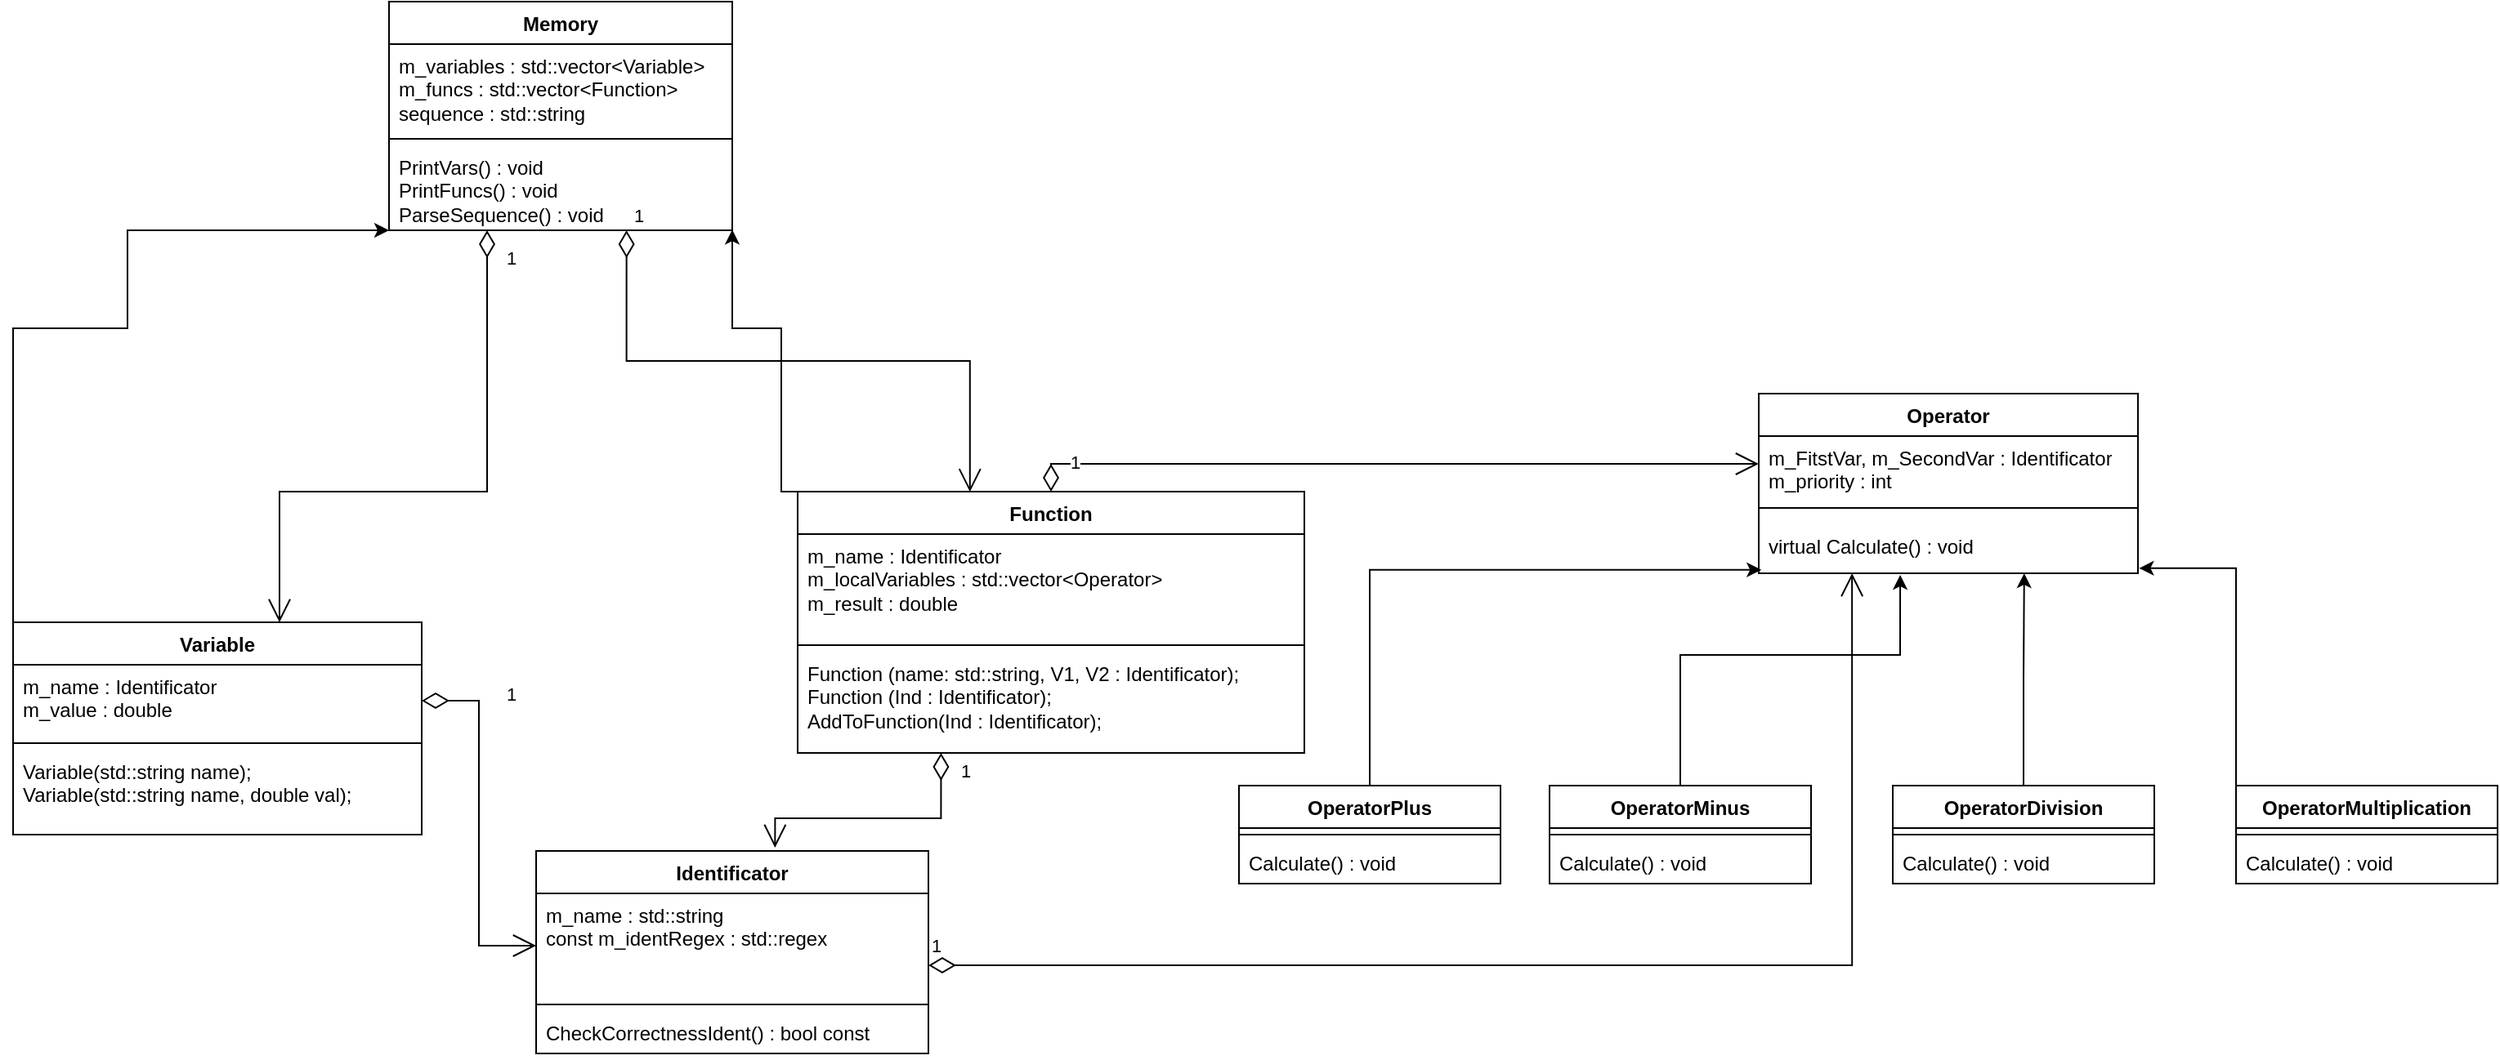 <mxfile version="21.2.9" type="github">
  <diagram name="Страница 1" id="x9g9l3usQ-QOyfGejqmz">
    <mxGraphModel dx="1593" dy="5565" grid="1" gridSize="10" guides="1" tooltips="1" connect="1" arrows="1" fold="1" page="1" pageScale="1" pageWidth="3300" pageHeight="4681" math="0" shadow="0">
      <root>
        <mxCell id="0" />
        <mxCell id="1" parent="0" />
        <mxCell id="ym8uFMl7tPYBPbURHmON-7" value="Memory" style="swimlane;fontStyle=1;align=center;verticalAlign=top;childLayout=stackLayout;horizontal=1;startSize=26;horizontalStack=0;resizeParent=1;resizeParentMax=0;resizeLast=0;collapsible=1;marginBottom=0;whiteSpace=wrap;html=1;" parent="1" vertex="1">
          <mxGeometry x="310" y="-1230" width="210" height="140" as="geometry" />
        </mxCell>
        <mxCell id="ym8uFMl7tPYBPbURHmON-8" value="m_variables : std::vector&amp;lt;Variable&amp;gt;&lt;br&gt;m_funcs : std::vector&amp;lt;Function&amp;gt;&lt;br&gt;sequence : std::string" style="text;strokeColor=none;fillColor=none;align=left;verticalAlign=top;spacingLeft=4;spacingRight=4;overflow=hidden;rotatable=0;points=[[0,0.5],[1,0.5]];portConstraint=eastwest;whiteSpace=wrap;html=1;" parent="ym8uFMl7tPYBPbURHmON-7" vertex="1">
          <mxGeometry y="26" width="210" height="54" as="geometry" />
        </mxCell>
        <mxCell id="ym8uFMl7tPYBPbURHmON-9" value="" style="line;strokeWidth=1;fillColor=none;align=left;verticalAlign=middle;spacingTop=-1;spacingLeft=3;spacingRight=3;rotatable=0;labelPosition=right;points=[];portConstraint=eastwest;strokeColor=inherit;" parent="ym8uFMl7tPYBPbURHmON-7" vertex="1">
          <mxGeometry y="80" width="210" height="8" as="geometry" />
        </mxCell>
        <mxCell id="ym8uFMl7tPYBPbURHmON-10" value="PrintVars() : void&lt;br&gt;PrintFuncs() : void&lt;br&gt;ParseSequence() : void" style="text;strokeColor=none;fillColor=none;align=left;verticalAlign=top;spacingLeft=4;spacingRight=4;overflow=hidden;rotatable=0;points=[[0,0.5],[1,0.5]];portConstraint=eastwest;whiteSpace=wrap;html=1;" parent="ym8uFMl7tPYBPbURHmON-7" vertex="1">
          <mxGeometry y="88" width="210" height="52" as="geometry" />
        </mxCell>
        <mxCell id="ym8uFMl7tPYBPbURHmON-17" value="Identificator" style="swimlane;fontStyle=1;align=center;verticalAlign=top;childLayout=stackLayout;horizontal=1;startSize=26;horizontalStack=0;resizeParent=1;resizeParentMax=0;resizeLast=0;collapsible=1;marginBottom=0;whiteSpace=wrap;html=1;" parent="1" vertex="1">
          <mxGeometry x="400" y="-710" width="240" height="124" as="geometry" />
        </mxCell>
        <mxCell id="ym8uFMl7tPYBPbURHmON-18" value="m_name : std::string&lt;br&gt;const m_identRegex : std::regex" style="text;strokeColor=none;fillColor=none;align=left;verticalAlign=top;spacingLeft=4;spacingRight=4;overflow=hidden;rotatable=0;points=[[0,0.5],[1,0.5]];portConstraint=eastwest;whiteSpace=wrap;html=1;" parent="ym8uFMl7tPYBPbURHmON-17" vertex="1">
          <mxGeometry y="26" width="240" height="64" as="geometry" />
        </mxCell>
        <mxCell id="ym8uFMl7tPYBPbURHmON-19" value="" style="line;strokeWidth=1;fillColor=none;align=left;verticalAlign=middle;spacingTop=-1;spacingLeft=3;spacingRight=3;rotatable=0;labelPosition=right;points=[];portConstraint=eastwest;strokeColor=inherit;" parent="ym8uFMl7tPYBPbURHmON-17" vertex="1">
          <mxGeometry y="90" width="240" height="8" as="geometry" />
        </mxCell>
        <mxCell id="ym8uFMl7tPYBPbURHmON-20" value="СheckСorrectnessIdent() : bool const" style="text;strokeColor=none;fillColor=none;align=left;verticalAlign=top;spacingLeft=4;spacingRight=4;overflow=hidden;rotatable=0;points=[[0,0.5],[1,0.5]];portConstraint=eastwest;whiteSpace=wrap;html=1;" parent="ym8uFMl7tPYBPbURHmON-17" vertex="1">
          <mxGeometry y="98" width="240" height="26" as="geometry" />
        </mxCell>
        <mxCell id="ym8uFMl7tPYBPbURHmON-22" value="1" style="endArrow=open;html=1;endSize=12;startArrow=diamondThin;startSize=14;startFill=0;edgeStyle=orthogonalEdgeStyle;align=left;verticalAlign=bottom;rounded=0;entryX=0;entryY=0.5;entryDx=0;entryDy=0;exitX=1;exitY=0.5;exitDx=0;exitDy=0;" parent="1" source="ym8uFMl7tPYBPbURHmON-34" target="ym8uFMl7tPYBPbURHmON-18" edge="1">
          <mxGeometry x="-0.638" y="15" relative="1" as="geometry">
            <mxPoint x="324" y="-832" as="sourcePoint" />
            <mxPoint x="440" y="-920" as="targetPoint" />
            <Array as="points" />
            <mxPoint as="offset" />
          </mxGeometry>
        </mxCell>
        <mxCell id="ym8uFMl7tPYBPbURHmON-24" value="1" style="endArrow=open;html=1;endSize=12;startArrow=diamondThin;startSize=14;startFill=0;edgeStyle=orthogonalEdgeStyle;align=left;verticalAlign=bottom;rounded=0;" parent="1" source="ym8uFMl7tPYBPbURHmON-10" target="ym8uFMl7tPYBPbURHmON-33" edge="1">
          <mxGeometry x="-0.86" y="10" relative="1" as="geometry">
            <mxPoint x="370" y="-910" as="sourcePoint" />
            <mxPoint x="244" y="-880" as="targetPoint" />
            <Array as="points">
              <mxPoint x="370" y="-930" />
              <mxPoint x="243" y="-930" />
            </Array>
            <mxPoint as="offset" />
          </mxGeometry>
        </mxCell>
        <mxCell id="qElUNPFrPPp3Bcx7s2i_-33" style="edgeStyle=orthogonalEdgeStyle;rounded=0;orthogonalLoop=1;jettySize=auto;html=1;exitX=0;exitY=0;exitDx=0;exitDy=0;entryX=1;entryY=0.993;entryDx=0;entryDy=0;entryPerimeter=0;" edge="1" parent="1" source="ym8uFMl7tPYBPbURHmON-25" target="ym8uFMl7tPYBPbURHmON-10">
          <mxGeometry relative="1" as="geometry">
            <Array as="points">
              <mxPoint x="550" y="-1030" />
              <mxPoint x="520" y="-1030" />
            </Array>
          </mxGeometry>
        </mxCell>
        <mxCell id="ym8uFMl7tPYBPbURHmON-25" value="Function" style="swimlane;fontStyle=1;align=center;verticalAlign=top;childLayout=stackLayout;horizontal=1;startSize=26;horizontalStack=0;resizeParent=1;resizeParentMax=0;resizeLast=0;collapsible=1;marginBottom=0;whiteSpace=wrap;html=1;" parent="1" vertex="1">
          <mxGeometry x="560" y="-930" width="310" height="160" as="geometry" />
        </mxCell>
        <mxCell id="ym8uFMl7tPYBPbURHmON-26" value="m_name : Identificator&lt;br&gt;m_localVariables : std::vector&amp;lt;Operator&amp;gt;&lt;br&gt;m_result : double" style="text;strokeColor=none;fillColor=none;align=left;verticalAlign=top;spacingLeft=4;spacingRight=4;overflow=hidden;rotatable=0;points=[[0,0.5],[1,0.5]];portConstraint=eastwest;whiteSpace=wrap;html=1;" parent="ym8uFMl7tPYBPbURHmON-25" vertex="1">
          <mxGeometry y="26" width="310" height="64" as="geometry" />
        </mxCell>
        <mxCell id="ym8uFMl7tPYBPbURHmON-27" value="" style="line;strokeWidth=1;fillColor=none;align=left;verticalAlign=middle;spacingTop=-1;spacingLeft=3;spacingRight=3;rotatable=0;labelPosition=right;points=[];portConstraint=eastwest;strokeColor=inherit;" parent="ym8uFMl7tPYBPbURHmON-25" vertex="1">
          <mxGeometry y="90" width="310" height="8" as="geometry" />
        </mxCell>
        <mxCell id="ym8uFMl7tPYBPbURHmON-28" value="Function (name: std::string, V1, V2 : Identificator);&lt;br&gt;Function (Ind : Identificator);&lt;br&gt;AddToFunction(Ind : Identificator);" style="text;strokeColor=none;fillColor=none;align=left;verticalAlign=top;spacingLeft=4;spacingRight=4;overflow=hidden;rotatable=0;points=[[0,0.5],[1,0.5]];portConstraint=eastwest;whiteSpace=wrap;html=1;" parent="ym8uFMl7tPYBPbURHmON-25" vertex="1">
          <mxGeometry y="98" width="310" height="62" as="geometry" />
        </mxCell>
        <mxCell id="qElUNPFrPPp3Bcx7s2i_-32" style="edgeStyle=orthogonalEdgeStyle;rounded=0;orthogonalLoop=1;jettySize=auto;html=1;exitX=0;exitY=0;exitDx=0;exitDy=0;entryX=0;entryY=1;entryDx=0;entryDy=0;" edge="1" parent="1" source="ym8uFMl7tPYBPbURHmON-33" target="ym8uFMl7tPYBPbURHmON-7">
          <mxGeometry relative="1" as="geometry">
            <Array as="points">
              <mxPoint x="150" y="-1030" />
            </Array>
          </mxGeometry>
        </mxCell>
        <mxCell id="ym8uFMl7tPYBPbURHmON-33" value="Variable" style="swimlane;fontStyle=1;align=center;verticalAlign=top;childLayout=stackLayout;horizontal=1;startSize=26;horizontalStack=0;resizeParent=1;resizeParentMax=0;resizeLast=0;collapsible=1;marginBottom=0;whiteSpace=wrap;html=1;" parent="1" vertex="1">
          <mxGeometry x="80" y="-850" width="250" height="130" as="geometry" />
        </mxCell>
        <mxCell id="ym8uFMl7tPYBPbURHmON-34" value="m_name : Identificator&lt;br&gt;m_value : double" style="text;strokeColor=none;fillColor=none;align=left;verticalAlign=top;spacingLeft=4;spacingRight=4;overflow=hidden;rotatable=0;points=[[0,0.5],[1,0.5]];portConstraint=eastwest;whiteSpace=wrap;html=1;" parent="ym8uFMl7tPYBPbURHmON-33" vertex="1">
          <mxGeometry y="26" width="250" height="44" as="geometry" />
        </mxCell>
        <mxCell id="ym8uFMl7tPYBPbURHmON-35" value="" style="line;strokeWidth=1;fillColor=none;align=left;verticalAlign=middle;spacingTop=-1;spacingLeft=3;spacingRight=3;rotatable=0;labelPosition=right;points=[];portConstraint=eastwest;strokeColor=inherit;" parent="ym8uFMl7tPYBPbURHmON-33" vertex="1">
          <mxGeometry y="70" width="250" height="8" as="geometry" />
        </mxCell>
        <mxCell id="ym8uFMl7tPYBPbURHmON-36" value="Variable(std::string name);&lt;br&gt;Variable(std::string name, double val);" style="text;strokeColor=none;fillColor=none;align=left;verticalAlign=top;spacingLeft=4;spacingRight=4;overflow=hidden;rotatable=0;points=[[0,0.5],[1,0.5]];portConstraint=eastwest;whiteSpace=wrap;html=1;" parent="ym8uFMl7tPYBPbURHmON-33" vertex="1">
          <mxGeometry y="78" width="250" height="52" as="geometry" />
        </mxCell>
        <mxCell id="qElUNPFrPPp3Bcx7s2i_-1" value="Operator&lt;br&gt;" style="swimlane;fontStyle=1;align=center;verticalAlign=top;childLayout=stackLayout;horizontal=1;startSize=26;horizontalStack=0;resizeParent=1;resizeParentMax=0;resizeLast=0;collapsible=1;marginBottom=0;whiteSpace=wrap;html=1;" vertex="1" parent="1">
          <mxGeometry x="1148" y="-990" width="232" height="110" as="geometry" />
        </mxCell>
        <mxCell id="qElUNPFrPPp3Bcx7s2i_-2" value="m_FitstVar, m_SecondVar : Identificator&lt;br&gt;m_priority : int" style="text;strokeColor=none;fillColor=none;align=left;verticalAlign=top;spacingLeft=4;spacingRight=4;overflow=hidden;rotatable=0;points=[[0,0.5],[1,0.5]];portConstraint=eastwest;whiteSpace=wrap;html=1;" vertex="1" parent="qElUNPFrPPp3Bcx7s2i_-1">
          <mxGeometry y="26" width="232" height="34" as="geometry" />
        </mxCell>
        <mxCell id="qElUNPFrPPp3Bcx7s2i_-3" value="" style="line;strokeWidth=1;fillColor=none;align=left;verticalAlign=middle;spacingTop=-1;spacingLeft=3;spacingRight=3;rotatable=0;labelPosition=right;points=[];portConstraint=eastwest;strokeColor=inherit;" vertex="1" parent="qElUNPFrPPp3Bcx7s2i_-1">
          <mxGeometry y="60" width="232" height="20" as="geometry" />
        </mxCell>
        <mxCell id="qElUNPFrPPp3Bcx7s2i_-4" value="virtual Calculate() : void" style="text;strokeColor=none;fillColor=none;align=left;verticalAlign=top;spacingLeft=4;spacingRight=4;overflow=hidden;rotatable=0;points=[[0,0.5],[1,0.5]];portConstraint=eastwest;whiteSpace=wrap;html=1;" vertex="1" parent="qElUNPFrPPp3Bcx7s2i_-1">
          <mxGeometry y="80" width="232" height="30" as="geometry" />
        </mxCell>
        <mxCell id="qElUNPFrPPp3Bcx7s2i_-29" style="edgeStyle=orthogonalEdgeStyle;rounded=0;orthogonalLoop=1;jettySize=auto;html=1;exitX=0.5;exitY=0;exitDx=0;exitDy=0;entryX=0.007;entryY=0.931;entryDx=0;entryDy=0;entryPerimeter=0;" edge="1" parent="1" source="qElUNPFrPPp3Bcx7s2i_-5" target="qElUNPFrPPp3Bcx7s2i_-4">
          <mxGeometry relative="1" as="geometry" />
        </mxCell>
        <mxCell id="qElUNPFrPPp3Bcx7s2i_-5" value="OperatorPlus" style="swimlane;fontStyle=1;align=center;verticalAlign=top;childLayout=stackLayout;horizontal=1;startSize=26;horizontalStack=0;resizeParent=1;resizeParentMax=0;resizeLast=0;collapsible=1;marginBottom=0;whiteSpace=wrap;html=1;" vertex="1" parent="1">
          <mxGeometry x="830" y="-750" width="160" height="60" as="geometry" />
        </mxCell>
        <mxCell id="qElUNPFrPPp3Bcx7s2i_-7" value="" style="line;strokeWidth=1;fillColor=none;align=left;verticalAlign=middle;spacingTop=-1;spacingLeft=3;spacingRight=3;rotatable=0;labelPosition=right;points=[];portConstraint=eastwest;strokeColor=inherit;" vertex="1" parent="qElUNPFrPPp3Bcx7s2i_-5">
          <mxGeometry y="26" width="160" height="8" as="geometry" />
        </mxCell>
        <mxCell id="qElUNPFrPPp3Bcx7s2i_-8" value="Calculate() : void" style="text;strokeColor=none;fillColor=none;align=left;verticalAlign=top;spacingLeft=4;spacingRight=4;overflow=hidden;rotatable=0;points=[[0,0.5],[1,0.5]];portConstraint=eastwest;whiteSpace=wrap;html=1;" vertex="1" parent="qElUNPFrPPp3Bcx7s2i_-5">
          <mxGeometry y="34" width="160" height="26" as="geometry" />
        </mxCell>
        <mxCell id="qElUNPFrPPp3Bcx7s2i_-24" style="edgeStyle=orthogonalEdgeStyle;rounded=0;orthogonalLoop=1;jettySize=auto;html=1;exitX=0.5;exitY=0;exitDx=0;exitDy=0;entryX=0.373;entryY=1.034;entryDx=0;entryDy=0;entryPerimeter=0;" edge="1" parent="1" source="qElUNPFrPPp3Bcx7s2i_-9" target="qElUNPFrPPp3Bcx7s2i_-4">
          <mxGeometry relative="1" as="geometry">
            <Array as="points">
              <mxPoint x="1100" y="-830" />
              <mxPoint x="1235" y="-830" />
            </Array>
          </mxGeometry>
        </mxCell>
        <mxCell id="qElUNPFrPPp3Bcx7s2i_-9" value="OperatorMinus" style="swimlane;fontStyle=1;align=center;verticalAlign=top;childLayout=stackLayout;horizontal=1;startSize=26;horizontalStack=0;resizeParent=1;resizeParentMax=0;resizeLast=0;collapsible=1;marginBottom=0;whiteSpace=wrap;html=1;" vertex="1" parent="1">
          <mxGeometry x="1020" y="-750" width="160" height="60" as="geometry" />
        </mxCell>
        <mxCell id="qElUNPFrPPp3Bcx7s2i_-11" value="" style="line;strokeWidth=1;fillColor=none;align=left;verticalAlign=middle;spacingTop=-1;spacingLeft=3;spacingRight=3;rotatable=0;labelPosition=right;points=[];portConstraint=eastwest;strokeColor=inherit;" vertex="1" parent="qElUNPFrPPp3Bcx7s2i_-9">
          <mxGeometry y="26" width="160" height="8" as="geometry" />
        </mxCell>
        <mxCell id="qElUNPFrPPp3Bcx7s2i_-12" value="Calculate() : void" style="text;strokeColor=none;fillColor=none;align=left;verticalAlign=top;spacingLeft=4;spacingRight=4;overflow=hidden;rotatable=0;points=[[0,0.5],[1,0.5]];portConstraint=eastwest;whiteSpace=wrap;html=1;" vertex="1" parent="qElUNPFrPPp3Bcx7s2i_-9">
          <mxGeometry y="34" width="160" height="26" as="geometry" />
        </mxCell>
        <mxCell id="qElUNPFrPPp3Bcx7s2i_-27" style="edgeStyle=orthogonalEdgeStyle;rounded=0;orthogonalLoop=1;jettySize=auto;html=1;exitX=0.5;exitY=0;exitDx=0;exitDy=0;entryX=0.7;entryY=1;entryDx=0;entryDy=0;entryPerimeter=0;" edge="1" parent="1" source="qElUNPFrPPp3Bcx7s2i_-13" target="qElUNPFrPPp3Bcx7s2i_-4">
          <mxGeometry relative="1" as="geometry" />
        </mxCell>
        <mxCell id="qElUNPFrPPp3Bcx7s2i_-13" value="OperatorDivision" style="swimlane;fontStyle=1;align=center;verticalAlign=top;childLayout=stackLayout;horizontal=1;startSize=26;horizontalStack=0;resizeParent=1;resizeParentMax=0;resizeLast=0;collapsible=1;marginBottom=0;whiteSpace=wrap;html=1;" vertex="1" parent="1">
          <mxGeometry x="1230" y="-750" width="160" height="60" as="geometry" />
        </mxCell>
        <mxCell id="qElUNPFrPPp3Bcx7s2i_-15" value="" style="line;strokeWidth=1;fillColor=none;align=left;verticalAlign=middle;spacingTop=-1;spacingLeft=3;spacingRight=3;rotatable=0;labelPosition=right;points=[];portConstraint=eastwest;strokeColor=inherit;" vertex="1" parent="qElUNPFrPPp3Bcx7s2i_-13">
          <mxGeometry y="26" width="160" height="8" as="geometry" />
        </mxCell>
        <mxCell id="qElUNPFrPPp3Bcx7s2i_-16" value="Calculate() : void" style="text;strokeColor=none;fillColor=none;align=left;verticalAlign=top;spacingLeft=4;spacingRight=4;overflow=hidden;rotatable=0;points=[[0,0.5],[1,0.5]];portConstraint=eastwest;whiteSpace=wrap;html=1;" vertex="1" parent="qElUNPFrPPp3Bcx7s2i_-13">
          <mxGeometry y="34" width="160" height="26" as="geometry" />
        </mxCell>
        <mxCell id="qElUNPFrPPp3Bcx7s2i_-28" style="edgeStyle=orthogonalEdgeStyle;rounded=0;orthogonalLoop=1;jettySize=auto;html=1;exitX=0;exitY=0;exitDx=0;exitDy=0;entryX=1.003;entryY=0.897;entryDx=0;entryDy=0;entryPerimeter=0;" edge="1" parent="1" source="qElUNPFrPPp3Bcx7s2i_-17" target="qElUNPFrPPp3Bcx7s2i_-4">
          <mxGeometry relative="1" as="geometry" />
        </mxCell>
        <mxCell id="qElUNPFrPPp3Bcx7s2i_-17" value="OperatorMultiplication" style="swimlane;fontStyle=1;align=center;verticalAlign=top;childLayout=stackLayout;horizontal=1;startSize=26;horizontalStack=0;resizeParent=1;resizeParentMax=0;resizeLast=0;collapsible=1;marginBottom=0;whiteSpace=wrap;html=1;" vertex="1" parent="1">
          <mxGeometry x="1440" y="-750" width="160" height="60" as="geometry" />
        </mxCell>
        <mxCell id="qElUNPFrPPp3Bcx7s2i_-19" value="" style="line;strokeWidth=1;fillColor=none;align=left;verticalAlign=middle;spacingTop=-1;spacingLeft=3;spacingRight=3;rotatable=0;labelPosition=right;points=[];portConstraint=eastwest;strokeColor=inherit;" vertex="1" parent="qElUNPFrPPp3Bcx7s2i_-17">
          <mxGeometry y="26" width="160" height="8" as="geometry" />
        </mxCell>
        <mxCell id="qElUNPFrPPp3Bcx7s2i_-20" value="Calculate() : void" style="text;strokeColor=none;fillColor=none;align=left;verticalAlign=top;spacingLeft=4;spacingRight=4;overflow=hidden;rotatable=0;points=[[0,0.5],[1,0.5]];portConstraint=eastwest;whiteSpace=wrap;html=1;" vertex="1" parent="qElUNPFrPPp3Bcx7s2i_-17">
          <mxGeometry y="34" width="160" height="26" as="geometry" />
        </mxCell>
        <mxCell id="qElUNPFrPPp3Bcx7s2i_-30" value="1" style="endArrow=open;html=1;endSize=12;startArrow=diamondThin;startSize=14;startFill=0;edgeStyle=orthogonalEdgeStyle;align=left;verticalAlign=bottom;rounded=0;entryX=0;entryY=0.5;entryDx=0;entryDy=0;exitX=0.5;exitY=0;exitDx=0;exitDy=0;" edge="1" parent="1" source="ym8uFMl7tPYBPbURHmON-25" target="qElUNPFrPPp3Bcx7s2i_-2">
          <mxGeometry x="-0.96" y="-10" relative="1" as="geometry">
            <mxPoint x="740" y="-820" as="sourcePoint" />
            <mxPoint x="900" y="-820" as="targetPoint" />
            <mxPoint as="offset" />
          </mxGeometry>
        </mxCell>
        <mxCell id="qElUNPFrPPp3Bcx7s2i_-31" value="1" style="endArrow=open;html=1;endSize=12;startArrow=diamondThin;startSize=14;startFill=0;edgeStyle=orthogonalEdgeStyle;align=left;verticalAlign=bottom;rounded=0;entryX=0.34;entryY=0.001;entryDx=0;entryDy=0;entryPerimeter=0;exitX=0.692;exitY=1;exitDx=0;exitDy=0;exitPerimeter=0;" edge="1" parent="1" source="ym8uFMl7tPYBPbURHmON-10" target="ym8uFMl7tPYBPbURHmON-25">
          <mxGeometry x="-1" y="3" relative="1" as="geometry">
            <mxPoint x="450" y="-1010" as="sourcePoint" />
            <mxPoint x="800" y="-980" as="targetPoint" />
          </mxGeometry>
        </mxCell>
        <mxCell id="qElUNPFrPPp3Bcx7s2i_-34" value="1" style="endArrow=open;html=1;endSize=12;startArrow=diamondThin;startSize=14;startFill=0;edgeStyle=orthogonalEdgeStyle;align=left;verticalAlign=bottom;rounded=0;entryX=0.609;entryY=-0.016;entryDx=0;entryDy=0;entryPerimeter=0;exitX=0.283;exitY=1;exitDx=0;exitDy=0;exitPerimeter=0;" edge="1" parent="1" source="ym8uFMl7tPYBPbURHmON-28" target="ym8uFMl7tPYBPbURHmON-17">
          <mxGeometry x="-0.755" y="10" relative="1" as="geometry">
            <mxPoint x="450" y="-760" as="sourcePoint" />
            <mxPoint x="610" y="-760" as="targetPoint" />
            <Array as="points">
              <mxPoint x="648" y="-730" />
              <mxPoint x="546" y="-730" />
            </Array>
            <mxPoint as="offset" />
          </mxGeometry>
        </mxCell>
        <mxCell id="qElUNPFrPPp3Bcx7s2i_-35" value="1" style="endArrow=open;html=1;endSize=12;startArrow=diamondThin;startSize=14;startFill=0;edgeStyle=orthogonalEdgeStyle;align=left;verticalAlign=bottom;rounded=0;exitX=1;exitY=0.688;exitDx=0;exitDy=0;exitPerimeter=0;entryX=0.246;entryY=1;entryDx=0;entryDy=0;entryPerimeter=0;" edge="1" parent="1" source="ym8uFMl7tPYBPbURHmON-18" target="qElUNPFrPPp3Bcx7s2i_-4">
          <mxGeometry x="-1" y="3" relative="1" as="geometry">
            <mxPoint x="930" y="-620" as="sourcePoint" />
            <mxPoint x="1100" y="-610" as="targetPoint" />
          </mxGeometry>
        </mxCell>
      </root>
    </mxGraphModel>
  </diagram>
</mxfile>
